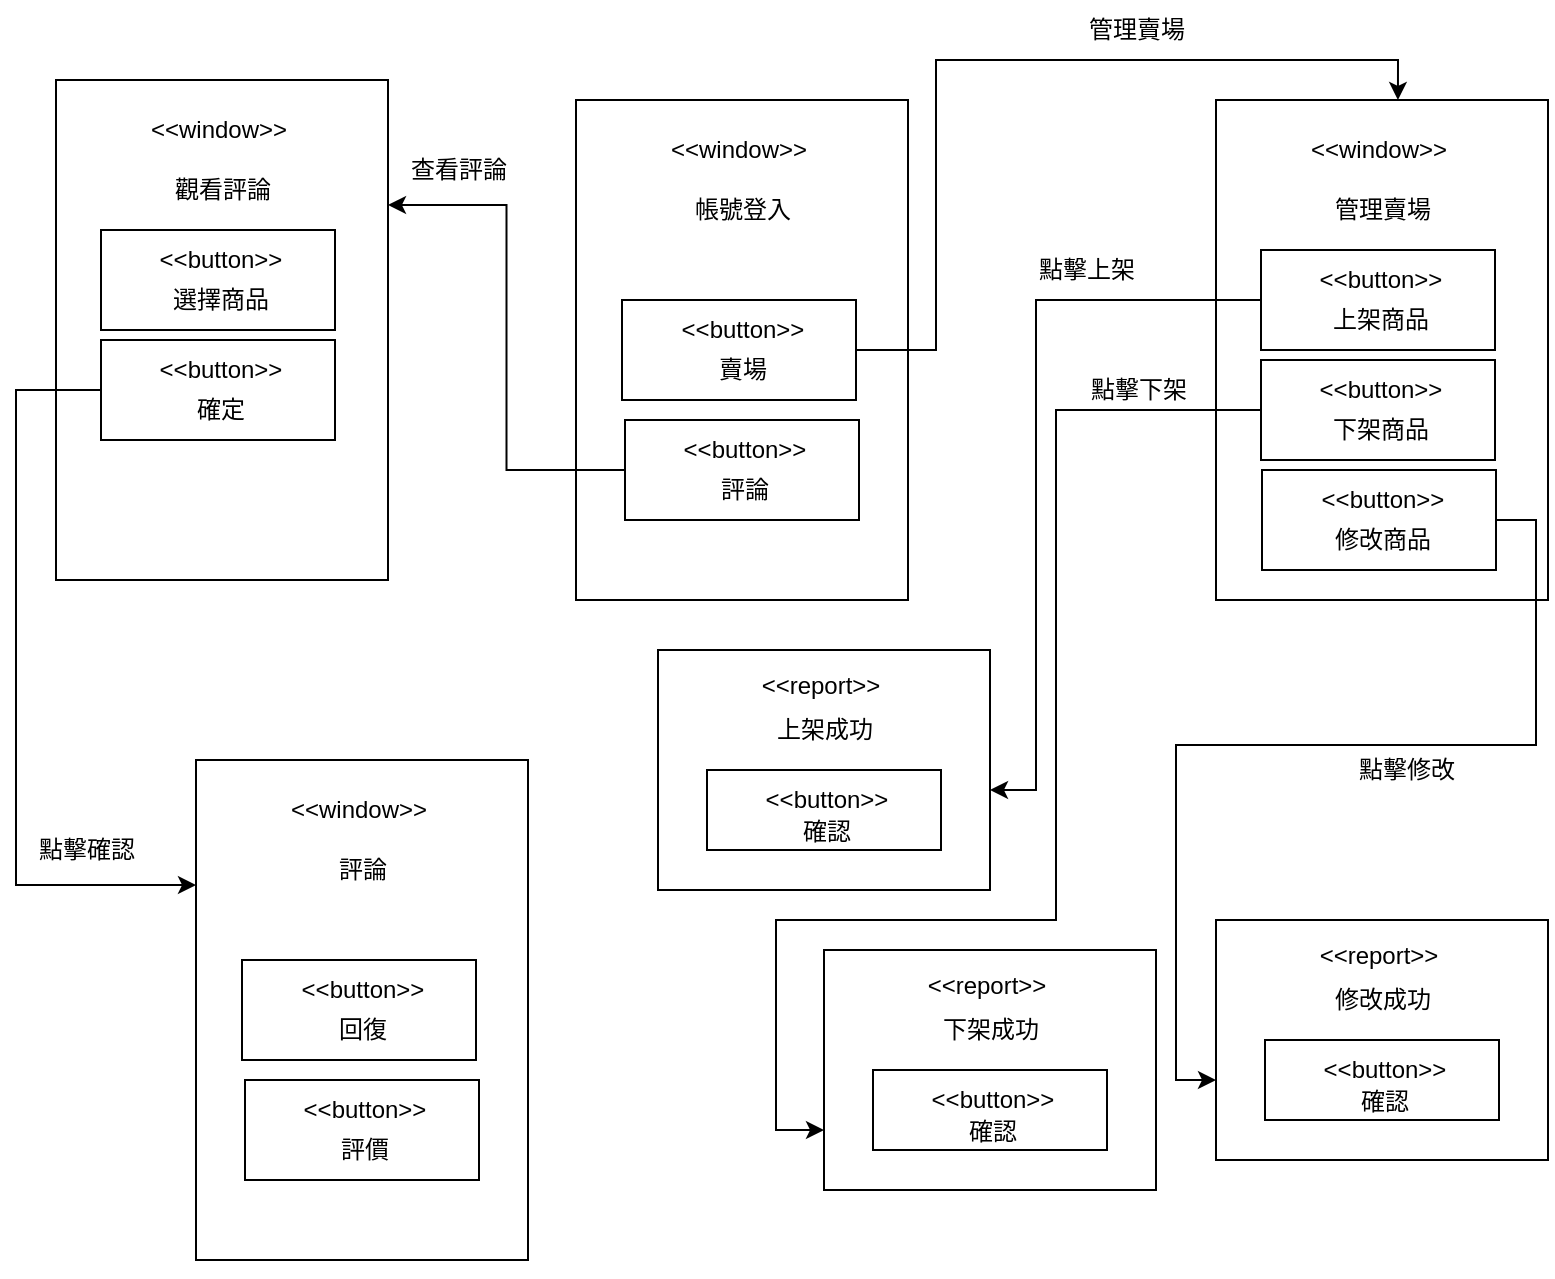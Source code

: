 <mxfile version="21.3.4" type="github">
  <diagram name="第 1 页" id="h9UruORJwbL-pHvpcras">
    <mxGraphModel dx="1434" dy="756" grid="1" gridSize="10" guides="1" tooltips="1" connect="1" arrows="1" fold="1" page="1" pageScale="1" pageWidth="827" pageHeight="1169" math="0" shadow="0">
      <root>
        <mxCell id="0" />
        <mxCell id="1" parent="0" />
        <mxCell id="e_-j2PUS38Gpqevmm2O--1" value="" style="group" vertex="1" connectable="0" parent="1">
          <mxGeometry x="290" y="100" width="166" height="250" as="geometry" />
        </mxCell>
        <mxCell id="e_-j2PUS38Gpqevmm2O--2" value="" style="rounded=0;whiteSpace=wrap;html=1;" vertex="1" parent="e_-j2PUS38Gpqevmm2O--1">
          <mxGeometry width="166" height="250" as="geometry" />
        </mxCell>
        <mxCell id="e_-j2PUS38Gpqevmm2O--3" value="&amp;lt;&amp;lt;window&amp;gt;&amp;gt;" style="text;html=1;align=center;verticalAlign=middle;resizable=0;points=[];autosize=1;strokeColor=none;fillColor=none;" vertex="1" parent="e_-j2PUS38Gpqevmm2O--1">
          <mxGeometry x="36" y="10" width="90" height="30" as="geometry" />
        </mxCell>
        <mxCell id="e_-j2PUS38Gpqevmm2O--4" value="帳號登入" style="text;html=1;align=center;verticalAlign=middle;resizable=0;points=[];autosize=1;strokeColor=none;fillColor=none;" vertex="1" parent="e_-j2PUS38Gpqevmm2O--1">
          <mxGeometry x="48" y="40" width="70" height="30" as="geometry" />
        </mxCell>
        <mxCell id="e_-j2PUS38Gpqevmm2O--5" value="" style="group" vertex="1" connectable="0" parent="e_-j2PUS38Gpqevmm2O--1">
          <mxGeometry x="23" y="100" width="117" height="50" as="geometry" />
        </mxCell>
        <mxCell id="e_-j2PUS38Gpqevmm2O--6" value="" style="rounded=0;whiteSpace=wrap;html=1;" vertex="1" parent="e_-j2PUS38Gpqevmm2O--5">
          <mxGeometry width="117" height="50" as="geometry" />
        </mxCell>
        <mxCell id="e_-j2PUS38Gpqevmm2O--7" value="&amp;lt;&amp;lt;button&amp;gt;&amp;gt;" style="text;html=1;align=center;verticalAlign=middle;resizable=0;points=[];autosize=1;strokeColor=none;fillColor=none;" vertex="1" parent="e_-j2PUS38Gpqevmm2O--5">
          <mxGeometry x="19.5" width="80" height="30" as="geometry" />
        </mxCell>
        <mxCell id="e_-j2PUS38Gpqevmm2O--8" value="賣場" style="text;html=1;align=center;verticalAlign=middle;resizable=0;points=[];autosize=1;strokeColor=none;fillColor=none;" vertex="1" parent="e_-j2PUS38Gpqevmm2O--5">
          <mxGeometry x="34.5" y="20" width="50" height="30" as="geometry" />
        </mxCell>
        <mxCell id="e_-j2PUS38Gpqevmm2O--67" style="edgeStyle=orthogonalEdgeStyle;rounded=0;orthogonalLoop=1;jettySize=auto;html=1;exitX=0.5;exitY=1;exitDx=0;exitDy=0;" edge="1" parent="e_-j2PUS38Gpqevmm2O--1" source="e_-j2PUS38Gpqevmm2O--2" target="e_-j2PUS38Gpqevmm2O--2">
          <mxGeometry relative="1" as="geometry" />
        </mxCell>
        <mxCell id="e_-j2PUS38Gpqevmm2O--17" value="" style="group" vertex="1" connectable="0" parent="1">
          <mxGeometry x="610" y="100" width="166" height="250" as="geometry" />
        </mxCell>
        <mxCell id="e_-j2PUS38Gpqevmm2O--18" value="" style="rounded=0;whiteSpace=wrap;html=1;" vertex="1" parent="e_-j2PUS38Gpqevmm2O--17">
          <mxGeometry width="166" height="250" as="geometry" />
        </mxCell>
        <mxCell id="e_-j2PUS38Gpqevmm2O--19" value="&amp;lt;&amp;lt;window&amp;gt;&amp;gt;" style="text;html=1;align=center;verticalAlign=middle;resizable=0;points=[];autosize=1;strokeColor=none;fillColor=none;" vertex="1" parent="e_-j2PUS38Gpqevmm2O--17">
          <mxGeometry x="36" y="10" width="90" height="30" as="geometry" />
        </mxCell>
        <mxCell id="e_-j2PUS38Gpqevmm2O--20" value="管理賣場" style="text;html=1;align=center;verticalAlign=middle;resizable=0;points=[];autosize=1;strokeColor=none;fillColor=none;" vertex="1" parent="e_-j2PUS38Gpqevmm2O--17">
          <mxGeometry x="48" y="40" width="70" height="30" as="geometry" />
        </mxCell>
        <mxCell id="e_-j2PUS38Gpqevmm2O--21" value="" style="group" vertex="1" connectable="0" parent="e_-j2PUS38Gpqevmm2O--17">
          <mxGeometry x="22.5" y="130" width="117" height="55" as="geometry" />
        </mxCell>
        <mxCell id="e_-j2PUS38Gpqevmm2O--22" value="" style="rounded=0;whiteSpace=wrap;html=1;" vertex="1" parent="e_-j2PUS38Gpqevmm2O--21">
          <mxGeometry width="117" height="50" as="geometry" />
        </mxCell>
        <mxCell id="e_-j2PUS38Gpqevmm2O--23" value="&amp;lt;&amp;lt;button&amp;gt;&amp;gt;" style="text;html=1;align=center;verticalAlign=middle;resizable=0;points=[];autosize=1;strokeColor=none;fillColor=none;" vertex="1" parent="e_-j2PUS38Gpqevmm2O--21">
          <mxGeometry x="19.5" width="80" height="30" as="geometry" />
        </mxCell>
        <mxCell id="e_-j2PUS38Gpqevmm2O--24" value="下架商品" style="text;html=1;align=center;verticalAlign=middle;resizable=0;points=[];autosize=1;strokeColor=none;fillColor=none;" vertex="1" parent="e_-j2PUS38Gpqevmm2O--21">
          <mxGeometry x="24.5" y="20" width="70" height="30" as="geometry" />
        </mxCell>
        <mxCell id="e_-j2PUS38Gpqevmm2O--25" value="" style="group" vertex="1" connectable="0" parent="e_-j2PUS38Gpqevmm2O--17">
          <mxGeometry x="23" y="185" width="117" height="55" as="geometry" />
        </mxCell>
        <mxCell id="e_-j2PUS38Gpqevmm2O--26" value="" style="rounded=0;whiteSpace=wrap;html=1;" vertex="1" parent="e_-j2PUS38Gpqevmm2O--25">
          <mxGeometry width="117" height="50" as="geometry" />
        </mxCell>
        <mxCell id="e_-j2PUS38Gpqevmm2O--27" value="&amp;lt;&amp;lt;button&amp;gt;&amp;gt;" style="text;html=1;align=center;verticalAlign=middle;resizable=0;points=[];autosize=1;strokeColor=none;fillColor=none;" vertex="1" parent="e_-j2PUS38Gpqevmm2O--25">
          <mxGeometry x="19.5" width="80" height="30" as="geometry" />
        </mxCell>
        <mxCell id="e_-j2PUS38Gpqevmm2O--28" value="修改商品" style="text;html=1;align=center;verticalAlign=middle;resizable=0;points=[];autosize=1;strokeColor=none;fillColor=none;" vertex="1" parent="e_-j2PUS38Gpqevmm2O--25">
          <mxGeometry x="24.5" y="20" width="70" height="30" as="geometry" />
        </mxCell>
        <mxCell id="e_-j2PUS38Gpqevmm2O--29" value="" style="group" vertex="1" connectable="0" parent="e_-j2PUS38Gpqevmm2O--17">
          <mxGeometry x="22.5" y="75" width="117" height="55" as="geometry" />
        </mxCell>
        <mxCell id="e_-j2PUS38Gpqevmm2O--30" value="" style="rounded=0;whiteSpace=wrap;html=1;" vertex="1" parent="e_-j2PUS38Gpqevmm2O--29">
          <mxGeometry width="117" height="50" as="geometry" />
        </mxCell>
        <mxCell id="e_-j2PUS38Gpqevmm2O--31" value="&amp;lt;&amp;lt;button&amp;gt;&amp;gt;" style="text;html=1;align=center;verticalAlign=middle;resizable=0;points=[];autosize=1;strokeColor=none;fillColor=none;" vertex="1" parent="e_-j2PUS38Gpqevmm2O--29">
          <mxGeometry x="19.5" width="80" height="30" as="geometry" />
        </mxCell>
        <mxCell id="e_-j2PUS38Gpqevmm2O--32" value="上架商品" style="text;html=1;align=center;verticalAlign=middle;resizable=0;points=[];autosize=1;strokeColor=none;fillColor=none;" vertex="1" parent="e_-j2PUS38Gpqevmm2O--29">
          <mxGeometry x="24.5" y="20" width="70" height="30" as="geometry" />
        </mxCell>
        <mxCell id="e_-j2PUS38Gpqevmm2O--34" value="" style="group" vertex="1" connectable="0" parent="1">
          <mxGeometry x="30" y="90" width="166" height="250" as="geometry" />
        </mxCell>
        <mxCell id="e_-j2PUS38Gpqevmm2O--35" value="" style="rounded=0;whiteSpace=wrap;html=1;" vertex="1" parent="e_-j2PUS38Gpqevmm2O--34">
          <mxGeometry width="166" height="250" as="geometry" />
        </mxCell>
        <mxCell id="e_-j2PUS38Gpqevmm2O--36" value="&amp;lt;&amp;lt;window&amp;gt;&amp;gt;" style="text;html=1;align=center;verticalAlign=middle;resizable=0;points=[];autosize=1;strokeColor=none;fillColor=none;" vertex="1" parent="e_-j2PUS38Gpqevmm2O--34">
          <mxGeometry x="36" y="10" width="90" height="30" as="geometry" />
        </mxCell>
        <mxCell id="e_-j2PUS38Gpqevmm2O--37" value="觀看評論" style="text;html=1;align=center;verticalAlign=middle;resizable=0;points=[];autosize=1;strokeColor=none;fillColor=none;" vertex="1" parent="e_-j2PUS38Gpqevmm2O--34">
          <mxGeometry x="48" y="40" width="70" height="30" as="geometry" />
        </mxCell>
        <mxCell id="e_-j2PUS38Gpqevmm2O--38" value="" style="group" vertex="1" connectable="0" parent="e_-j2PUS38Gpqevmm2O--34">
          <mxGeometry x="22.5" y="130" width="117" height="55" as="geometry" />
        </mxCell>
        <mxCell id="e_-j2PUS38Gpqevmm2O--39" value="" style="rounded=0;whiteSpace=wrap;html=1;" vertex="1" parent="e_-j2PUS38Gpqevmm2O--38">
          <mxGeometry width="117" height="50" as="geometry" />
        </mxCell>
        <mxCell id="e_-j2PUS38Gpqevmm2O--40" value="&amp;lt;&amp;lt;button&amp;gt;&amp;gt;" style="text;html=1;align=center;verticalAlign=middle;resizable=0;points=[];autosize=1;strokeColor=none;fillColor=none;" vertex="1" parent="e_-j2PUS38Gpqevmm2O--38">
          <mxGeometry x="19.5" width="80" height="30" as="geometry" />
        </mxCell>
        <mxCell id="e_-j2PUS38Gpqevmm2O--41" value="確定" style="text;html=1;align=center;verticalAlign=middle;resizable=0;points=[];autosize=1;strokeColor=none;fillColor=none;" vertex="1" parent="e_-j2PUS38Gpqevmm2O--38">
          <mxGeometry x="34.5" y="20" width="50" height="30" as="geometry" />
        </mxCell>
        <mxCell id="e_-j2PUS38Gpqevmm2O--46" value="" style="group" vertex="1" connectable="0" parent="e_-j2PUS38Gpqevmm2O--34">
          <mxGeometry x="22.5" y="75" width="117" height="55" as="geometry" />
        </mxCell>
        <mxCell id="e_-j2PUS38Gpqevmm2O--47" value="" style="rounded=0;whiteSpace=wrap;html=1;" vertex="1" parent="e_-j2PUS38Gpqevmm2O--46">
          <mxGeometry width="117" height="50" as="geometry" />
        </mxCell>
        <mxCell id="e_-j2PUS38Gpqevmm2O--48" value="&amp;lt;&amp;lt;button&amp;gt;&amp;gt;" style="text;html=1;align=center;verticalAlign=middle;resizable=0;points=[];autosize=1;strokeColor=none;fillColor=none;" vertex="1" parent="e_-j2PUS38Gpqevmm2O--46">
          <mxGeometry x="19.5" width="80" height="30" as="geometry" />
        </mxCell>
        <mxCell id="e_-j2PUS38Gpqevmm2O--49" value="選擇商品" style="text;html=1;align=center;verticalAlign=middle;resizable=0;points=[];autosize=1;strokeColor=none;fillColor=none;" vertex="1" parent="e_-j2PUS38Gpqevmm2O--46">
          <mxGeometry x="24.5" y="20" width="70" height="30" as="geometry" />
        </mxCell>
        <mxCell id="e_-j2PUS38Gpqevmm2O--99" style="edgeStyle=orthogonalEdgeStyle;rounded=0;orthogonalLoop=1;jettySize=auto;html=1;exitX=0.5;exitY=1;exitDx=0;exitDy=0;" edge="1" parent="e_-j2PUS38Gpqevmm2O--34" source="e_-j2PUS38Gpqevmm2O--35" target="e_-j2PUS38Gpqevmm2O--35">
          <mxGeometry relative="1" as="geometry" />
        </mxCell>
        <mxCell id="e_-j2PUS38Gpqevmm2O--55" value="" style="group" vertex="1" connectable="0" parent="1">
          <mxGeometry x="414" y="525" width="166" height="120" as="geometry" />
        </mxCell>
        <mxCell id="e_-j2PUS38Gpqevmm2O--56" value="" style="rounded=0;whiteSpace=wrap;html=1;" vertex="1" parent="e_-j2PUS38Gpqevmm2O--55">
          <mxGeometry width="166" height="120" as="geometry" />
        </mxCell>
        <mxCell id="e_-j2PUS38Gpqevmm2O--57" value="&amp;lt;&amp;lt;report&amp;gt;&amp;gt;" style="text;html=1;align=center;verticalAlign=middle;resizable=0;points=[];autosize=1;strokeColor=none;fillColor=none;" vertex="1" parent="e_-j2PUS38Gpqevmm2O--55">
          <mxGeometry x="41" y="3.2" width="80" height="30" as="geometry" />
        </mxCell>
        <mxCell id="e_-j2PUS38Gpqevmm2O--58" value="下架成功" style="text;html=1;align=center;verticalAlign=middle;resizable=0;points=[];autosize=1;strokeColor=none;fillColor=none;" vertex="1" parent="e_-j2PUS38Gpqevmm2O--55">
          <mxGeometry x="48" y="25" width="70" height="30" as="geometry" />
        </mxCell>
        <mxCell id="e_-j2PUS38Gpqevmm2O--59" value="" style="group" vertex="1" connectable="0" parent="e_-j2PUS38Gpqevmm2O--55">
          <mxGeometry x="24.5" y="60" width="117" height="46" as="geometry" />
        </mxCell>
        <mxCell id="e_-j2PUS38Gpqevmm2O--60" value="" style="rounded=0;whiteSpace=wrap;html=1;" vertex="1" parent="e_-j2PUS38Gpqevmm2O--59">
          <mxGeometry width="117" height="40" as="geometry" />
        </mxCell>
        <mxCell id="e_-j2PUS38Gpqevmm2O--61" value="&amp;lt;&amp;lt;button&amp;gt;&amp;gt;" style="text;html=1;align=center;verticalAlign=middle;resizable=0;points=[];autosize=1;strokeColor=none;fillColor=none;" vertex="1" parent="e_-j2PUS38Gpqevmm2O--59">
          <mxGeometry x="19.5" width="80" height="30" as="geometry" />
        </mxCell>
        <mxCell id="e_-j2PUS38Gpqevmm2O--62" value="確認" style="text;html=1;align=center;verticalAlign=middle;resizable=0;points=[];autosize=1;strokeColor=none;fillColor=none;" vertex="1" parent="e_-j2PUS38Gpqevmm2O--59">
          <mxGeometry x="34.5" y="16" width="50" height="30" as="geometry" />
        </mxCell>
        <mxCell id="e_-j2PUS38Gpqevmm2O--68" value="" style="group" vertex="1" connectable="0" parent="1">
          <mxGeometry x="331" y="375" width="166" height="120" as="geometry" />
        </mxCell>
        <mxCell id="e_-j2PUS38Gpqevmm2O--69" value="" style="rounded=0;whiteSpace=wrap;html=1;" vertex="1" parent="e_-j2PUS38Gpqevmm2O--68">
          <mxGeometry width="166" height="120" as="geometry" />
        </mxCell>
        <mxCell id="e_-j2PUS38Gpqevmm2O--70" value="&amp;lt;&amp;lt;report&amp;gt;&amp;gt;" style="text;html=1;align=center;verticalAlign=middle;resizable=0;points=[];autosize=1;strokeColor=none;fillColor=none;" vertex="1" parent="e_-j2PUS38Gpqevmm2O--68">
          <mxGeometry x="41" y="3.2" width="80" height="30" as="geometry" />
        </mxCell>
        <mxCell id="e_-j2PUS38Gpqevmm2O--71" value="上架成功" style="text;html=1;align=center;verticalAlign=middle;resizable=0;points=[];autosize=1;strokeColor=none;fillColor=none;" vertex="1" parent="e_-j2PUS38Gpqevmm2O--68">
          <mxGeometry x="48" y="25" width="70" height="30" as="geometry" />
        </mxCell>
        <mxCell id="e_-j2PUS38Gpqevmm2O--72" value="" style="group" vertex="1" connectable="0" parent="e_-j2PUS38Gpqevmm2O--68">
          <mxGeometry x="24.5" y="60" width="117" height="46" as="geometry" />
        </mxCell>
        <mxCell id="e_-j2PUS38Gpqevmm2O--73" value="" style="rounded=0;whiteSpace=wrap;html=1;" vertex="1" parent="e_-j2PUS38Gpqevmm2O--72">
          <mxGeometry width="117" height="40" as="geometry" />
        </mxCell>
        <mxCell id="e_-j2PUS38Gpqevmm2O--74" value="&amp;lt;&amp;lt;button&amp;gt;&amp;gt;" style="text;html=1;align=center;verticalAlign=middle;resizable=0;points=[];autosize=1;strokeColor=none;fillColor=none;" vertex="1" parent="e_-j2PUS38Gpqevmm2O--72">
          <mxGeometry x="19.5" width="80" height="30" as="geometry" />
        </mxCell>
        <mxCell id="e_-j2PUS38Gpqevmm2O--75" value="確認" style="text;html=1;align=center;verticalAlign=middle;resizable=0;points=[];autosize=1;strokeColor=none;fillColor=none;" vertex="1" parent="e_-j2PUS38Gpqevmm2O--72">
          <mxGeometry x="34.5" y="16" width="50" height="30" as="geometry" />
        </mxCell>
        <mxCell id="e_-j2PUS38Gpqevmm2O--78" value="" style="group" vertex="1" connectable="0" parent="1">
          <mxGeometry x="610" y="510" width="166" height="120" as="geometry" />
        </mxCell>
        <mxCell id="e_-j2PUS38Gpqevmm2O--79" value="" style="rounded=0;whiteSpace=wrap;html=1;" vertex="1" parent="e_-j2PUS38Gpqevmm2O--78">
          <mxGeometry width="166" height="120" as="geometry" />
        </mxCell>
        <mxCell id="e_-j2PUS38Gpqevmm2O--80" value="&amp;lt;&amp;lt;report&amp;gt;&amp;gt;" style="text;html=1;align=center;verticalAlign=middle;resizable=0;points=[];autosize=1;strokeColor=none;fillColor=none;" vertex="1" parent="e_-j2PUS38Gpqevmm2O--78">
          <mxGeometry x="41" y="3.2" width="80" height="30" as="geometry" />
        </mxCell>
        <mxCell id="e_-j2PUS38Gpqevmm2O--81" value="修改成功" style="text;html=1;align=center;verticalAlign=middle;resizable=0;points=[];autosize=1;strokeColor=none;fillColor=none;" vertex="1" parent="e_-j2PUS38Gpqevmm2O--78">
          <mxGeometry x="48" y="25" width="70" height="30" as="geometry" />
        </mxCell>
        <mxCell id="e_-j2PUS38Gpqevmm2O--82" value="" style="group" vertex="1" connectable="0" parent="e_-j2PUS38Gpqevmm2O--78">
          <mxGeometry x="24.5" y="60" width="117" height="46" as="geometry" />
        </mxCell>
        <mxCell id="e_-j2PUS38Gpqevmm2O--83" value="" style="rounded=0;whiteSpace=wrap;html=1;" vertex="1" parent="e_-j2PUS38Gpqevmm2O--82">
          <mxGeometry width="117" height="40" as="geometry" />
        </mxCell>
        <mxCell id="e_-j2PUS38Gpqevmm2O--84" value="&amp;lt;&amp;lt;button&amp;gt;&amp;gt;" style="text;html=1;align=center;verticalAlign=middle;resizable=0;points=[];autosize=1;strokeColor=none;fillColor=none;" vertex="1" parent="e_-j2PUS38Gpqevmm2O--82">
          <mxGeometry x="19.5" width="80" height="30" as="geometry" />
        </mxCell>
        <mxCell id="e_-j2PUS38Gpqevmm2O--85" value="確認" style="text;html=1;align=center;verticalAlign=middle;resizable=0;points=[];autosize=1;strokeColor=none;fillColor=none;" vertex="1" parent="e_-j2PUS38Gpqevmm2O--82">
          <mxGeometry x="34.5" y="16" width="50" height="30" as="geometry" />
        </mxCell>
        <mxCell id="e_-j2PUS38Gpqevmm2O--86" style="edgeStyle=orthogonalEdgeStyle;rounded=0;orthogonalLoop=1;jettySize=auto;html=1;exitX=1;exitY=0.5;exitDx=0;exitDy=0;entryX=0;entryY=0.667;entryDx=0;entryDy=0;entryPerimeter=0;" edge="1" parent="1" source="e_-j2PUS38Gpqevmm2O--26" target="e_-j2PUS38Gpqevmm2O--79">
          <mxGeometry relative="1" as="geometry" />
        </mxCell>
        <mxCell id="e_-j2PUS38Gpqevmm2O--88" style="edgeStyle=orthogonalEdgeStyle;rounded=0;orthogonalLoop=1;jettySize=auto;html=1;exitX=1;exitY=0.5;exitDx=0;exitDy=0;entryX=0.548;entryY=0;entryDx=0;entryDy=0;entryPerimeter=0;" edge="1" parent="1" source="e_-j2PUS38Gpqevmm2O--6" target="e_-j2PUS38Gpqevmm2O--18">
          <mxGeometry relative="1" as="geometry">
            <Array as="points">
              <mxPoint x="470" y="225" />
              <mxPoint x="470" y="80" />
              <mxPoint x="701" y="80" />
            </Array>
          </mxGeometry>
        </mxCell>
        <mxCell id="e_-j2PUS38Gpqevmm2O--89" style="edgeStyle=orthogonalEdgeStyle;rounded=0;orthogonalLoop=1;jettySize=auto;html=1;exitX=0;exitY=0.5;exitDx=0;exitDy=0;entryX=0;entryY=0.75;entryDx=0;entryDy=0;" edge="1" parent="1" source="e_-j2PUS38Gpqevmm2O--22" target="e_-j2PUS38Gpqevmm2O--56">
          <mxGeometry relative="1" as="geometry">
            <Array as="points">
              <mxPoint x="530" y="255" />
              <mxPoint x="530" y="510" />
              <mxPoint x="390" y="510" />
              <mxPoint x="390" y="615" />
            </Array>
          </mxGeometry>
        </mxCell>
        <mxCell id="e_-j2PUS38Gpqevmm2O--90" value="管理賣場" style="text;html=1;align=center;verticalAlign=middle;resizable=0;points=[];autosize=1;strokeColor=none;fillColor=none;" vertex="1" parent="1">
          <mxGeometry x="535" y="50" width="70" height="30" as="geometry" />
        </mxCell>
        <mxCell id="e_-j2PUS38Gpqevmm2O--92" value="" style="group" vertex="1" connectable="0" parent="1">
          <mxGeometry x="314.5" y="260" width="117" height="50" as="geometry" />
        </mxCell>
        <mxCell id="e_-j2PUS38Gpqevmm2O--93" value="" style="rounded=0;whiteSpace=wrap;html=1;" vertex="1" parent="e_-j2PUS38Gpqevmm2O--92">
          <mxGeometry width="117" height="50" as="geometry" />
        </mxCell>
        <mxCell id="e_-j2PUS38Gpqevmm2O--94" value="&amp;lt;&amp;lt;button&amp;gt;&amp;gt;" style="text;html=1;align=center;verticalAlign=middle;resizable=0;points=[];autosize=1;strokeColor=none;fillColor=none;" vertex="1" parent="e_-j2PUS38Gpqevmm2O--92">
          <mxGeometry x="19.5" width="80" height="30" as="geometry" />
        </mxCell>
        <mxCell id="e_-j2PUS38Gpqevmm2O--95" value="評論" style="text;html=1;align=center;verticalAlign=middle;resizable=0;points=[];autosize=1;strokeColor=none;fillColor=none;" vertex="1" parent="e_-j2PUS38Gpqevmm2O--92">
          <mxGeometry x="34.5" y="20" width="50" height="30" as="geometry" />
        </mxCell>
        <mxCell id="e_-j2PUS38Gpqevmm2O--97" style="edgeStyle=orthogonalEdgeStyle;rounded=0;orthogonalLoop=1;jettySize=auto;html=1;exitX=0;exitY=0.5;exitDx=0;exitDy=0;entryX=1;entryY=0.25;entryDx=0;entryDy=0;" edge="1" parent="1" source="e_-j2PUS38Gpqevmm2O--93" target="e_-j2PUS38Gpqevmm2O--35">
          <mxGeometry relative="1" as="geometry" />
        </mxCell>
        <mxCell id="e_-j2PUS38Gpqevmm2O--98" value="查看評論" style="text;html=1;align=center;verticalAlign=middle;resizable=0;points=[];autosize=1;strokeColor=none;fillColor=none;" vertex="1" parent="1">
          <mxGeometry x="196" y="120" width="70" height="30" as="geometry" />
        </mxCell>
        <mxCell id="e_-j2PUS38Gpqevmm2O--100" value="點擊上架" style="text;html=1;align=center;verticalAlign=middle;resizable=0;points=[];autosize=1;strokeColor=none;fillColor=none;" vertex="1" parent="1">
          <mxGeometry x="510" y="170" width="70" height="30" as="geometry" />
        </mxCell>
        <mxCell id="e_-j2PUS38Gpqevmm2O--101" value="點擊下架" style="text;html=1;align=center;verticalAlign=middle;resizable=0;points=[];autosize=1;strokeColor=none;fillColor=none;" vertex="1" parent="1">
          <mxGeometry x="536" y="230" width="70" height="30" as="geometry" />
        </mxCell>
        <mxCell id="e_-j2PUS38Gpqevmm2O--102" value="點擊修改" style="text;html=1;align=center;verticalAlign=middle;resizable=0;points=[];autosize=1;strokeColor=none;fillColor=none;" vertex="1" parent="1">
          <mxGeometry x="670" y="420" width="70" height="30" as="geometry" />
        </mxCell>
        <mxCell id="e_-j2PUS38Gpqevmm2O--104" value="" style="group" vertex="1" connectable="0" parent="1">
          <mxGeometry x="100" y="430" width="166" height="250" as="geometry" />
        </mxCell>
        <mxCell id="e_-j2PUS38Gpqevmm2O--105" value="" style="rounded=0;whiteSpace=wrap;html=1;" vertex="1" parent="e_-j2PUS38Gpqevmm2O--104">
          <mxGeometry width="166" height="250" as="geometry" />
        </mxCell>
        <mxCell id="e_-j2PUS38Gpqevmm2O--106" value="&amp;lt;&amp;lt;window&amp;gt;&amp;gt;" style="text;html=1;align=center;verticalAlign=middle;resizable=0;points=[];autosize=1;strokeColor=none;fillColor=none;" vertex="1" parent="e_-j2PUS38Gpqevmm2O--104">
          <mxGeometry x="36" y="10" width="90" height="30" as="geometry" />
        </mxCell>
        <mxCell id="e_-j2PUS38Gpqevmm2O--107" value="評論" style="text;html=1;align=center;verticalAlign=middle;resizable=0;points=[];autosize=1;strokeColor=none;fillColor=none;" vertex="1" parent="e_-j2PUS38Gpqevmm2O--104">
          <mxGeometry x="58" y="40" width="50" height="30" as="geometry" />
        </mxCell>
        <mxCell id="e_-j2PUS38Gpqevmm2O--108" value="" style="group" vertex="1" connectable="0" parent="e_-j2PUS38Gpqevmm2O--104">
          <mxGeometry x="23" y="100" width="117" height="50" as="geometry" />
        </mxCell>
        <mxCell id="e_-j2PUS38Gpqevmm2O--109" value="" style="rounded=0;whiteSpace=wrap;html=1;" vertex="1" parent="e_-j2PUS38Gpqevmm2O--108">
          <mxGeometry width="117" height="50" as="geometry" />
        </mxCell>
        <mxCell id="e_-j2PUS38Gpqevmm2O--110" value="&amp;lt;&amp;lt;button&amp;gt;&amp;gt;" style="text;html=1;align=center;verticalAlign=middle;resizable=0;points=[];autosize=1;strokeColor=none;fillColor=none;" vertex="1" parent="e_-j2PUS38Gpqevmm2O--108">
          <mxGeometry x="19.5" width="80" height="30" as="geometry" />
        </mxCell>
        <mxCell id="e_-j2PUS38Gpqevmm2O--111" value="回復" style="text;html=1;align=center;verticalAlign=middle;resizable=0;points=[];autosize=1;strokeColor=none;fillColor=none;" vertex="1" parent="e_-j2PUS38Gpqevmm2O--108">
          <mxGeometry x="34.5" y="20" width="50" height="30" as="geometry" />
        </mxCell>
        <mxCell id="e_-j2PUS38Gpqevmm2O--112" style="edgeStyle=orthogonalEdgeStyle;rounded=0;orthogonalLoop=1;jettySize=auto;html=1;exitX=0.5;exitY=1;exitDx=0;exitDy=0;" edge="1" parent="e_-j2PUS38Gpqevmm2O--104" source="e_-j2PUS38Gpqevmm2O--105" target="e_-j2PUS38Gpqevmm2O--105">
          <mxGeometry relative="1" as="geometry" />
        </mxCell>
        <mxCell id="e_-j2PUS38Gpqevmm2O--113" value="" style="group" vertex="1" connectable="0" parent="1">
          <mxGeometry x="124.5" y="590" width="117" height="50" as="geometry" />
        </mxCell>
        <mxCell id="e_-j2PUS38Gpqevmm2O--114" value="" style="rounded=0;whiteSpace=wrap;html=1;" vertex="1" parent="e_-j2PUS38Gpqevmm2O--113">
          <mxGeometry width="117" height="50" as="geometry" />
        </mxCell>
        <mxCell id="e_-j2PUS38Gpqevmm2O--115" value="&amp;lt;&amp;lt;button&amp;gt;&amp;gt;" style="text;html=1;align=center;verticalAlign=middle;resizable=0;points=[];autosize=1;strokeColor=none;fillColor=none;" vertex="1" parent="e_-j2PUS38Gpqevmm2O--113">
          <mxGeometry x="19.5" width="80" height="30" as="geometry" />
        </mxCell>
        <mxCell id="e_-j2PUS38Gpqevmm2O--116" value="評價" style="text;html=1;align=center;verticalAlign=middle;resizable=0;points=[];autosize=1;strokeColor=none;fillColor=none;" vertex="1" parent="e_-j2PUS38Gpqevmm2O--113">
          <mxGeometry x="34.5" y="20" width="50" height="30" as="geometry" />
        </mxCell>
        <mxCell id="e_-j2PUS38Gpqevmm2O--117" style="edgeStyle=orthogonalEdgeStyle;rounded=0;orthogonalLoop=1;jettySize=auto;html=1;exitX=0;exitY=0.5;exitDx=0;exitDy=0;entryX=0;entryY=0.25;entryDx=0;entryDy=0;" edge="1" parent="1" source="e_-j2PUS38Gpqevmm2O--39" target="e_-j2PUS38Gpqevmm2O--105">
          <mxGeometry relative="1" as="geometry">
            <Array as="points">
              <mxPoint x="10" y="245" />
              <mxPoint x="10" y="493" />
            </Array>
          </mxGeometry>
        </mxCell>
        <mxCell id="e_-j2PUS38Gpqevmm2O--118" value="點擊確認" style="text;html=1;align=center;verticalAlign=middle;resizable=0;points=[];autosize=1;strokeColor=none;fillColor=none;" vertex="1" parent="1">
          <mxGeometry x="10" y="460" width="70" height="30" as="geometry" />
        </mxCell>
        <mxCell id="e_-j2PUS38Gpqevmm2O--127" style="edgeStyle=orthogonalEdgeStyle;rounded=0;orthogonalLoop=1;jettySize=auto;html=1;exitX=0;exitY=0.5;exitDx=0;exitDy=0;entryX=1;entryY=0.583;entryDx=0;entryDy=0;entryPerimeter=0;" edge="1" parent="1" source="e_-j2PUS38Gpqevmm2O--30" target="e_-j2PUS38Gpqevmm2O--69">
          <mxGeometry relative="1" as="geometry">
            <Array as="points">
              <mxPoint x="520" y="200" />
              <mxPoint x="520" y="445" />
            </Array>
          </mxGeometry>
        </mxCell>
      </root>
    </mxGraphModel>
  </diagram>
</mxfile>
